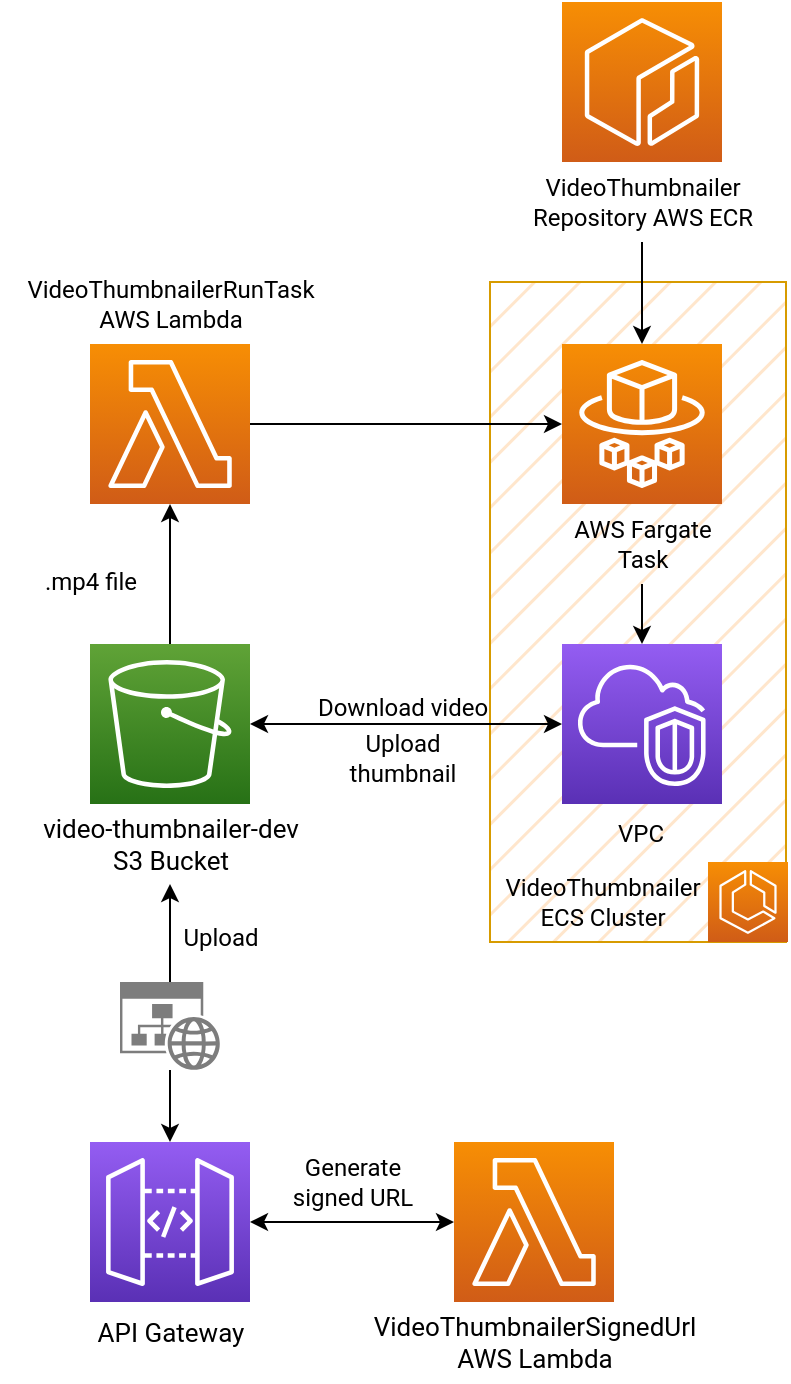 <mxfile version="20.2.0" type="device"><diagram id="TX0DgtGqbecMcyP4uEjv" name="Página-1"><mxGraphModel dx="1372" dy="727" grid="1" gridSize="10" guides="1" tooltips="1" connect="1" arrows="1" fold="1" page="1" pageScale="1" pageWidth="827" pageHeight="1169" math="0" shadow="0"><root><mxCell id="0"/><mxCell id="1" parent="0"/><mxCell id="ajU_OKbntiC-rvcZcSYf-26" value="" style="rounded=0;whiteSpace=wrap;html=1;fontFamily=Roboto;fontSource=https%3A%2F%2Ffonts.googleapis.com%2Fcss%3Ffamily%3DRoboto;fontSize=12;fillColor=#ffe6cc;strokeColor=#d79b00;fillStyle=hatch;" vertex="1" parent="1"><mxGeometry x="319" y="540" width="148" height="330" as="geometry"/></mxCell><mxCell id="ajU_OKbntiC-rvcZcSYf-1" value="" style="sketch=0;points=[[0,0,0],[0.25,0,0],[0.5,0,0],[0.75,0,0],[1,0,0],[0,1,0],[0.25,1,0],[0.5,1,0],[0.75,1,0],[1,1,0],[0,0.25,0],[0,0.5,0],[0,0.75,0],[1,0.25,0],[1,0.5,0],[1,0.75,0]];outlineConnect=0;fontColor=#232F3E;gradientColor=#F78E04;gradientDirection=north;fillColor=#D05C17;strokeColor=#ffffff;dashed=0;verticalLabelPosition=bottom;verticalAlign=top;align=center;html=1;fontSize=12;fontStyle=0;aspect=fixed;shape=mxgraph.aws4.resourceIcon;resIcon=mxgraph.aws4.lambda;" vertex="1" parent="1"><mxGeometry x="301" y="970" width="80" height="80" as="geometry"/></mxCell><mxCell id="ajU_OKbntiC-rvcZcSYf-2" value="VideoThumbnailerSignedUrl&lt;br style=&quot;font-size: 13px;&quot;&gt;AWS Lambda" style="text;html=1;align=center;verticalAlign=middle;resizable=0;points=[];autosize=1;strokeColor=none;fillColor=none;fontSize=13;fontFamily=Roboto;fontSource=https%3A%2F%2Ffonts.googleapis.com%2Fcss%3Ffamily%3DRoboto;" vertex="1" parent="1"><mxGeometry x="251" y="1050" width="180" height="40" as="geometry"/></mxCell><mxCell id="ajU_OKbntiC-rvcZcSYf-3" value="" style="sketch=0;points=[[0,0,0],[0.25,0,0],[0.5,0,0],[0.75,0,0],[1,0,0],[0,1,0],[0.25,1,0],[0.5,1,0],[0.75,1,0],[1,1,0],[0,0.25,0],[0,0.5,0],[0,0.75,0],[1,0.25,0],[1,0.5,0],[1,0.75,0]];outlineConnect=0;fontColor=#232F3E;gradientColor=#945DF2;gradientDirection=north;fillColor=#5A30B5;strokeColor=#ffffff;dashed=0;verticalLabelPosition=bottom;verticalAlign=top;align=center;html=1;fontSize=12;fontStyle=0;aspect=fixed;shape=mxgraph.aws4.resourceIcon;resIcon=mxgraph.aws4.api_gateway;fontFamily=Roboto;fontSource=https%3A%2F%2Ffonts.googleapis.com%2Fcss%3Ffamily%3DRoboto;" vertex="1" parent="1"><mxGeometry x="119" y="970" width="80" height="80" as="geometry"/></mxCell><mxCell id="ajU_OKbntiC-rvcZcSYf-5" value="API Gateway" style="text;html=1;align=center;verticalAlign=middle;resizable=0;points=[];autosize=1;strokeColor=none;fillColor=none;fontSize=13;fontFamily=Roboto;fontStyle=0" vertex="1" parent="1"><mxGeometry x="109" y="1050" width="100" height="30" as="geometry"/></mxCell><mxCell id="ajU_OKbntiC-rvcZcSYf-8" value="" style="endArrow=classic;startArrow=classic;html=1;rounded=0;fontFamily=Roboto;fontSource=https%3A%2F%2Ffonts.googleapis.com%2Fcss%3Ffamily%3DRoboto;fontSize=13;entryX=0;entryY=0.5;entryDx=0;entryDy=0;entryPerimeter=0;" edge="1" parent="1" source="ajU_OKbntiC-rvcZcSYf-3" target="ajU_OKbntiC-rvcZcSYf-1"><mxGeometry width="50" height="50" relative="1" as="geometry"><mxPoint x="500" y="450" as="sourcePoint"/><mxPoint x="550" y="400" as="targetPoint"/></mxGeometry></mxCell><mxCell id="ajU_OKbntiC-rvcZcSYf-9" value="Generate&lt;br&gt;signed URL" style="text;html=1;align=center;verticalAlign=middle;resizable=0;points=[];autosize=1;strokeColor=none;fillColor=none;fontSize=12;fontFamily=Roboto;" vertex="1" parent="1"><mxGeometry x="210" y="970" width="80" height="40" as="geometry"/></mxCell><mxCell id="ajU_OKbntiC-rvcZcSYf-41" value="" style="edgeStyle=orthogonalEdgeStyle;rounded=0;orthogonalLoop=1;jettySize=auto;html=1;fontFamily=Roboto;fontSource=https%3A%2F%2Ffonts.googleapis.com%2Fcss%3Ffamily%3DRoboto;fontSize=12;" edge="1" parent="1" source="ajU_OKbntiC-rvcZcSYf-10" target="ajU_OKbntiC-rvcZcSYf-13"><mxGeometry relative="1" as="geometry"/></mxCell><mxCell id="ajU_OKbntiC-rvcZcSYf-10" value="" style="sketch=0;points=[[0,0,0],[0.25,0,0],[0.5,0,0],[0.75,0,0],[1,0,0],[0,1,0],[0.25,1,0],[0.5,1,0],[0.75,1,0],[1,1,0],[0,0.25,0],[0,0.5,0],[0,0.75,0],[1,0.25,0],[1,0.5,0],[1,0.75,0]];outlineConnect=0;fontColor=#232F3E;gradientColor=#60A337;gradientDirection=north;fillColor=#277116;strokeColor=#ffffff;dashed=0;verticalLabelPosition=bottom;verticalAlign=top;align=center;html=1;fontSize=12;fontStyle=0;aspect=fixed;shape=mxgraph.aws4.resourceIcon;resIcon=mxgraph.aws4.s3;fontFamily=Roboto;fontSource=https%3A%2F%2Ffonts.googleapis.com%2Fcss%3Ffamily%3DRoboto;" vertex="1" parent="1"><mxGeometry x="119" y="721" width="80" height="80" as="geometry"/></mxCell><mxCell id="ajU_OKbntiC-rvcZcSYf-12" value="&lt;div&gt;video-thumbnailer-dev&lt;/div&gt;S3 Bucket" style="text;html=1;align=center;verticalAlign=middle;resizable=0;points=[];autosize=1;strokeColor=none;fillColor=none;fontSize=13;fontFamily=Roboto;" vertex="1" parent="1"><mxGeometry x="84" y="801" width="150" height="40" as="geometry"/></mxCell><mxCell id="ajU_OKbntiC-rvcZcSYf-18" value="" style="edgeStyle=orthogonalEdgeStyle;rounded=0;orthogonalLoop=1;jettySize=auto;html=1;fontFamily=Roboto;fontSource=https%3A%2F%2Ffonts.googleapis.com%2Fcss%3Ffamily%3DRoboto;fontSize=12;" edge="1" parent="1" source="ajU_OKbntiC-rvcZcSYf-13" target="ajU_OKbntiC-rvcZcSYf-17"><mxGeometry relative="1" as="geometry"/></mxCell><mxCell id="ajU_OKbntiC-rvcZcSYf-13" value="" style="sketch=0;points=[[0,0,0],[0.25,0,0],[0.5,0,0],[0.75,0,0],[1,0,0],[0,1,0],[0.25,1,0],[0.5,1,0],[0.75,1,0],[1,1,0],[0,0.25,0],[0,0.5,0],[0,0.75,0],[1,0.25,0],[1,0.5,0],[1,0.75,0]];outlineConnect=0;fontColor=#232F3E;gradientColor=#F78E04;gradientDirection=north;fillColor=#D05C17;strokeColor=#ffffff;dashed=0;verticalLabelPosition=bottom;verticalAlign=top;align=center;html=1;fontSize=12;fontStyle=0;aspect=fixed;shape=mxgraph.aws4.resourceIcon;resIcon=mxgraph.aws4.lambda;" vertex="1" parent="1"><mxGeometry x="119" y="571" width="80" height="80" as="geometry"/></mxCell><mxCell id="ajU_OKbntiC-rvcZcSYf-15" value="&lt;div style=&quot;font-size: 12px;&quot;&gt;.mp4 file&lt;br style=&quot;font-size: 12px;&quot;&gt;&lt;/div&gt;" style="text;html=1;align=center;verticalAlign=middle;resizable=0;points=[];autosize=1;strokeColor=none;fillColor=none;fontSize=12;fontFamily=Roboto;" vertex="1" parent="1"><mxGeometry x="84" y="675" width="70" height="30" as="geometry"/></mxCell><mxCell id="ajU_OKbntiC-rvcZcSYf-16" value="VideoThumbnailerRunTask&lt;br&gt;AWS Lambda" style="text;html=1;align=center;verticalAlign=middle;resizable=0;points=[];autosize=1;strokeColor=none;fillColor=none;fontSize=12;fontFamily=Roboto;" vertex="1" parent="1"><mxGeometry x="74" y="531" width="170" height="40" as="geometry"/></mxCell><mxCell id="ajU_OKbntiC-rvcZcSYf-17" value="" style="sketch=0;points=[[0,0,0],[0.25,0,0],[0.5,0,0],[0.75,0,0],[1,0,0],[0,1,0],[0.25,1,0],[0.5,1,0],[0.75,1,0],[1,1,0],[0,0.25,0],[0,0.5,0],[0,0.75,0],[1,0.25,0],[1,0.5,0],[1,0.75,0]];outlineConnect=0;fontColor=#232F3E;gradientColor=#F78E04;gradientDirection=north;fillColor=#D05C17;strokeColor=#ffffff;dashed=0;verticalLabelPosition=bottom;verticalAlign=top;align=center;html=1;fontSize=12;fontStyle=0;aspect=fixed;shape=mxgraph.aws4.resourceIcon;resIcon=mxgraph.aws4.fargate;fontFamily=Roboto;fontSource=https%3A%2F%2Ffonts.googleapis.com%2Fcss%3Ffamily%3DRoboto;" vertex="1" parent="1"><mxGeometry x="355" y="571" width="80" height="80" as="geometry"/></mxCell><mxCell id="ajU_OKbntiC-rvcZcSYf-35" value="" style="edgeStyle=orthogonalEdgeStyle;rounded=0;orthogonalLoop=1;jettySize=auto;html=1;fontFamily=Roboto;fontSource=https%3A%2F%2Ffonts.googleapis.com%2Fcss%3Ffamily%3DRoboto;fontSize=12;" edge="1" parent="1" source="ajU_OKbntiC-rvcZcSYf-19" target="ajU_OKbntiC-rvcZcSYf-29"><mxGeometry relative="1" as="geometry"/></mxCell><mxCell id="ajU_OKbntiC-rvcZcSYf-19" value="&lt;div&gt;AWS Fargate &lt;br&gt;&lt;/div&gt;&lt;div&gt;Task&lt;/div&gt;" style="text;html=1;align=center;verticalAlign=middle;resizable=0;points=[];autosize=1;strokeColor=none;fillColor=none;fontSize=12;fontFamily=Roboto;" vertex="1" parent="1"><mxGeometry x="350" y="651" width="90" height="40" as="geometry"/></mxCell><mxCell id="ajU_OKbntiC-rvcZcSYf-22" value="" style="sketch=0;points=[[0,0,0],[0.25,0,0],[0.5,0,0],[0.75,0,0],[1,0,0],[0,1,0],[0.25,1,0],[0.5,1,0],[0.75,1,0],[1,1,0],[0,0.25,0],[0,0.5,0],[0,0.75,0],[1,0.25,0],[1,0.5,0],[1,0.75,0]];outlineConnect=0;fontColor=#232F3E;gradientColor=#F78E04;gradientDirection=north;fillColor=#D05C17;strokeColor=#ffffff;dashed=0;verticalLabelPosition=bottom;verticalAlign=top;align=center;html=1;fontSize=12;fontStyle=0;aspect=fixed;shape=mxgraph.aws4.resourceIcon;resIcon=mxgraph.aws4.ecr;fontFamily=Roboto;fontSource=https%3A%2F%2Ffonts.googleapis.com%2Fcss%3Ffamily%3DRoboto;" vertex="1" parent="1"><mxGeometry x="355" y="400" width="80" height="80" as="geometry"/></mxCell><mxCell id="ajU_OKbntiC-rvcZcSYf-39" value="" style="edgeStyle=orthogonalEdgeStyle;rounded=0;orthogonalLoop=1;jettySize=auto;html=1;fontFamily=Roboto;fontSource=https%3A%2F%2Ffonts.googleapis.com%2Fcss%3Ffamily%3DRoboto;fontSize=12;" edge="1" parent="1" source="ajU_OKbntiC-rvcZcSYf-23" target="ajU_OKbntiC-rvcZcSYf-17"><mxGeometry relative="1" as="geometry"/></mxCell><mxCell id="ajU_OKbntiC-rvcZcSYf-23" value="&lt;div&gt;VideoThumbnailer&lt;/div&gt;&lt;div&gt;Repository AWS ECR&lt;/div&gt;" style="text;html=1;align=center;verticalAlign=middle;resizable=0;points=[];autosize=1;strokeColor=none;fillColor=none;fontSize=12;fontFamily=Roboto;" vertex="1" parent="1"><mxGeometry x="330" y="480" width="130" height="40" as="geometry"/></mxCell><mxCell id="ajU_OKbntiC-rvcZcSYf-25" value="" style="sketch=0;points=[[0,0,0],[0.25,0,0],[0.5,0,0],[0.75,0,0],[1,0,0],[0,1,0],[0.25,1,0],[0.5,1,0],[0.75,1,0],[1,1,0],[0,0.25,0],[0,0.5,0],[0,0.75,0],[1,0.25,0],[1,0.5,0],[1,0.75,0]];outlineConnect=0;fontColor=#232F3E;gradientColor=#F78E04;gradientDirection=north;fillColor=#D05C17;strokeColor=#ffffff;dashed=0;verticalLabelPosition=bottom;verticalAlign=top;align=center;html=1;fontSize=12;fontStyle=0;aspect=fixed;shape=mxgraph.aws4.resourceIcon;resIcon=mxgraph.aws4.ecs;fontFamily=Roboto;fontSource=https%3A%2F%2Ffonts.googleapis.com%2Fcss%3Ffamily%3DRoboto;" vertex="1" parent="1"><mxGeometry x="428" y="830" width="40" height="40" as="geometry"/></mxCell><mxCell id="ajU_OKbntiC-rvcZcSYf-27" value="VideoThumbnailer&lt;br&gt;ECS Cluster" style="text;html=1;align=center;verticalAlign=middle;resizable=0;points=[];autosize=1;strokeColor=none;fillColor=none;fontSize=12;fontFamily=Roboto;" vertex="1" parent="1"><mxGeometry x="315" y="830" width="120" height="40" as="geometry"/></mxCell><mxCell id="ajU_OKbntiC-rvcZcSYf-29" value="" style="sketch=0;points=[[0,0,0],[0.25,0,0],[0.5,0,0],[0.75,0,0],[1,0,0],[0,1,0],[0.25,1,0],[0.5,1,0],[0.75,1,0],[1,1,0],[0,0.25,0],[0,0.5,0],[0,0.75,0],[1,0.25,0],[1,0.5,0],[1,0.75,0]];outlineConnect=0;fontColor=#232F3E;gradientColor=#945DF2;gradientDirection=north;fillColor=#5A30B5;strokeColor=#ffffff;dashed=0;verticalLabelPosition=bottom;verticalAlign=top;align=center;html=1;fontSize=12;fontStyle=0;aspect=fixed;shape=mxgraph.aws4.resourceIcon;resIcon=mxgraph.aws4.vpc;fillStyle=auto;fontFamily=Roboto;fontSource=https%3A%2F%2Ffonts.googleapis.com%2Fcss%3Ffamily%3DRoboto;" vertex="1" parent="1"><mxGeometry x="355" y="721" width="80" height="80" as="geometry"/></mxCell><mxCell id="ajU_OKbntiC-rvcZcSYf-36" value="VPC" style="text;html=1;align=center;verticalAlign=middle;resizable=0;points=[];autosize=1;strokeColor=none;fillColor=none;fontSize=12;fontFamily=Roboto;" vertex="1" parent="1"><mxGeometry x="369" y="801" width="50" height="30" as="geometry"/></mxCell><mxCell id="ajU_OKbntiC-rvcZcSYf-37" value="&lt;div&gt;Download video&lt;/div&gt;" style="text;html=1;align=center;verticalAlign=middle;resizable=0;points=[];autosize=1;strokeColor=none;fillColor=none;fontSize=12;fontFamily=Roboto;" vertex="1" parent="1"><mxGeometry x="220" y="738" width="110" height="30" as="geometry"/></mxCell><mxCell id="ajU_OKbntiC-rvcZcSYf-38" value="" style="endArrow=classic;startArrow=classic;html=1;rounded=0;fontFamily=Roboto;fontSource=https%3A%2F%2Ffonts.googleapis.com%2Fcss%3Ffamily%3DRoboto;fontSize=12;exitX=1;exitY=0.5;exitDx=0;exitDy=0;exitPerimeter=0;" edge="1" parent="1" source="ajU_OKbntiC-rvcZcSYf-10" target="ajU_OKbntiC-rvcZcSYf-29"><mxGeometry width="50" height="50" relative="1" as="geometry"><mxPoint x="250" y="690" as="sourcePoint"/><mxPoint x="300" y="640" as="targetPoint"/></mxGeometry></mxCell><mxCell id="ajU_OKbntiC-rvcZcSYf-40" value="&lt;div&gt;Upload&lt;/div&gt;&lt;div&gt;thumbnail&lt;br&gt;&lt;/div&gt;" style="text;html=1;align=center;verticalAlign=middle;resizable=0;points=[];autosize=1;strokeColor=none;fillColor=none;fontSize=12;fontFamily=Roboto;" vertex="1" parent="1"><mxGeometry x="235" y="758" width="80" height="40" as="geometry"/></mxCell><mxCell id="ajU_OKbntiC-rvcZcSYf-45" style="edgeStyle=orthogonalEdgeStyle;rounded=0;orthogonalLoop=1;jettySize=auto;html=1;entryX=0.5;entryY=0;entryDx=0;entryDy=0;entryPerimeter=0;fontFamily=Roboto;fontSource=https%3A%2F%2Ffonts.googleapis.com%2Fcss%3Ffamily%3DRoboto;fontSize=12;" edge="1" parent="1" source="ajU_OKbntiC-rvcZcSYf-42" target="ajU_OKbntiC-rvcZcSYf-3"><mxGeometry relative="1" as="geometry"/></mxCell><mxCell id="ajU_OKbntiC-rvcZcSYf-46" style="edgeStyle=orthogonalEdgeStyle;rounded=0;orthogonalLoop=1;jettySize=auto;html=1;fontFamily=Roboto;fontSource=https%3A%2F%2Ffonts.googleapis.com%2Fcss%3Ffamily%3DRoboto;fontSize=12;" edge="1" parent="1" source="ajU_OKbntiC-rvcZcSYf-42" target="ajU_OKbntiC-rvcZcSYf-12"><mxGeometry relative="1" as="geometry"/></mxCell><mxCell id="ajU_OKbntiC-rvcZcSYf-42" value="" style="sketch=0;aspect=fixed;pointerEvents=1;shadow=0;dashed=0;html=1;strokeColor=none;labelPosition=center;verticalLabelPosition=bottom;verticalAlign=top;align=center;shape=mxgraph.mscae.enterprise.website_generic;fillColor=#7D7D7D;fillStyle=auto;fontFamily=Roboto;fontSource=https%3A%2F%2Ffonts.googleapis.com%2Fcss%3Ffamily%3DRoboto;fontSize=12;" vertex="1" parent="1"><mxGeometry x="134" y="890" width="50" height="44" as="geometry"/></mxCell><mxCell id="ajU_OKbntiC-rvcZcSYf-47" value="Upload" style="text;html=1;align=center;verticalAlign=middle;resizable=0;points=[];autosize=1;strokeColor=none;fillColor=none;fontSize=12;fontFamily=Roboto;" vertex="1" parent="1"><mxGeometry x="154" y="853" width="60" height="30" as="geometry"/></mxCell></root></mxGraphModel></diagram></mxfile>